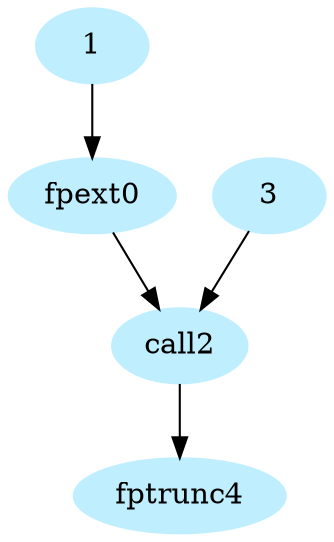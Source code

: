 /* Data Flow Graph */
digraph dfg{
size="6.6";
node[color=lightblue1, style=filled];
"1"->"fpext0"
"fpext0"->"call2"
"3"->"call2"
"call2"->"fptrunc4"
}
